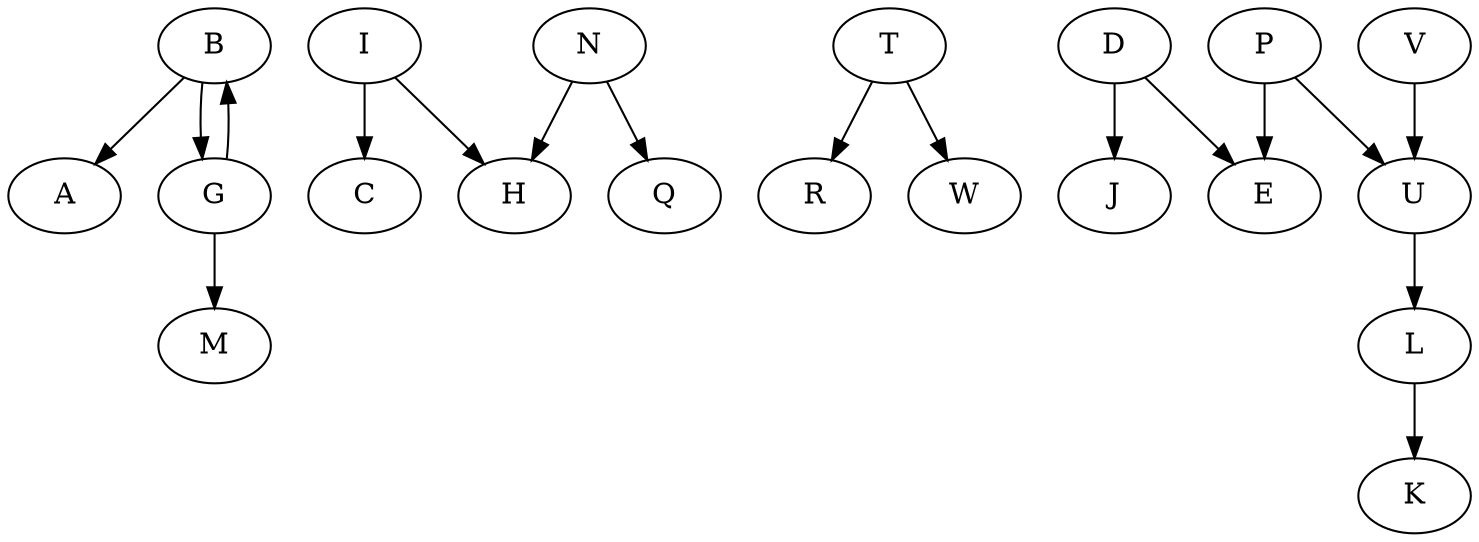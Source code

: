 digraph Loop {
B -> A;
B -> G -> M;
G -> B;
I -> C;
I -> H;
N -> H;
N -> Q;
T -> R;
T -> W;
D -> J;
D -> E;
P -> E;
P -> U;
V -> U -> L -> K;
}